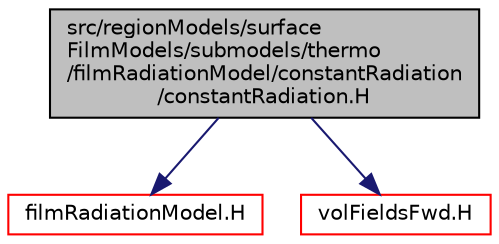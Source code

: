 digraph "src/regionModels/surfaceFilmModels/submodels/thermo/filmRadiationModel/constantRadiation/constantRadiation.H"
{
  bgcolor="transparent";
  edge [fontname="Helvetica",fontsize="10",labelfontname="Helvetica",labelfontsize="10"];
  node [fontname="Helvetica",fontsize="10",shape=record];
  Node0 [label="src/regionModels/surface\lFilmModels/submodels/thermo\l/filmRadiationModel/constantRadiation\l/constantRadiation.H",height=0.2,width=0.4,color="black", fillcolor="grey75", style="filled", fontcolor="black"];
  Node0 -> Node1 [color="midnightblue",fontsize="10",style="solid",fontname="Helvetica"];
  Node1 [label="filmRadiationModel.H",height=0.2,width=0.4,color="red",URL="$a14345.html"];
  Node0 -> Node307 [color="midnightblue",fontsize="10",style="solid",fontname="Helvetica"];
  Node307 [label="volFieldsFwd.H",height=0.2,width=0.4,color="red",URL="$a02915.html"];
}
